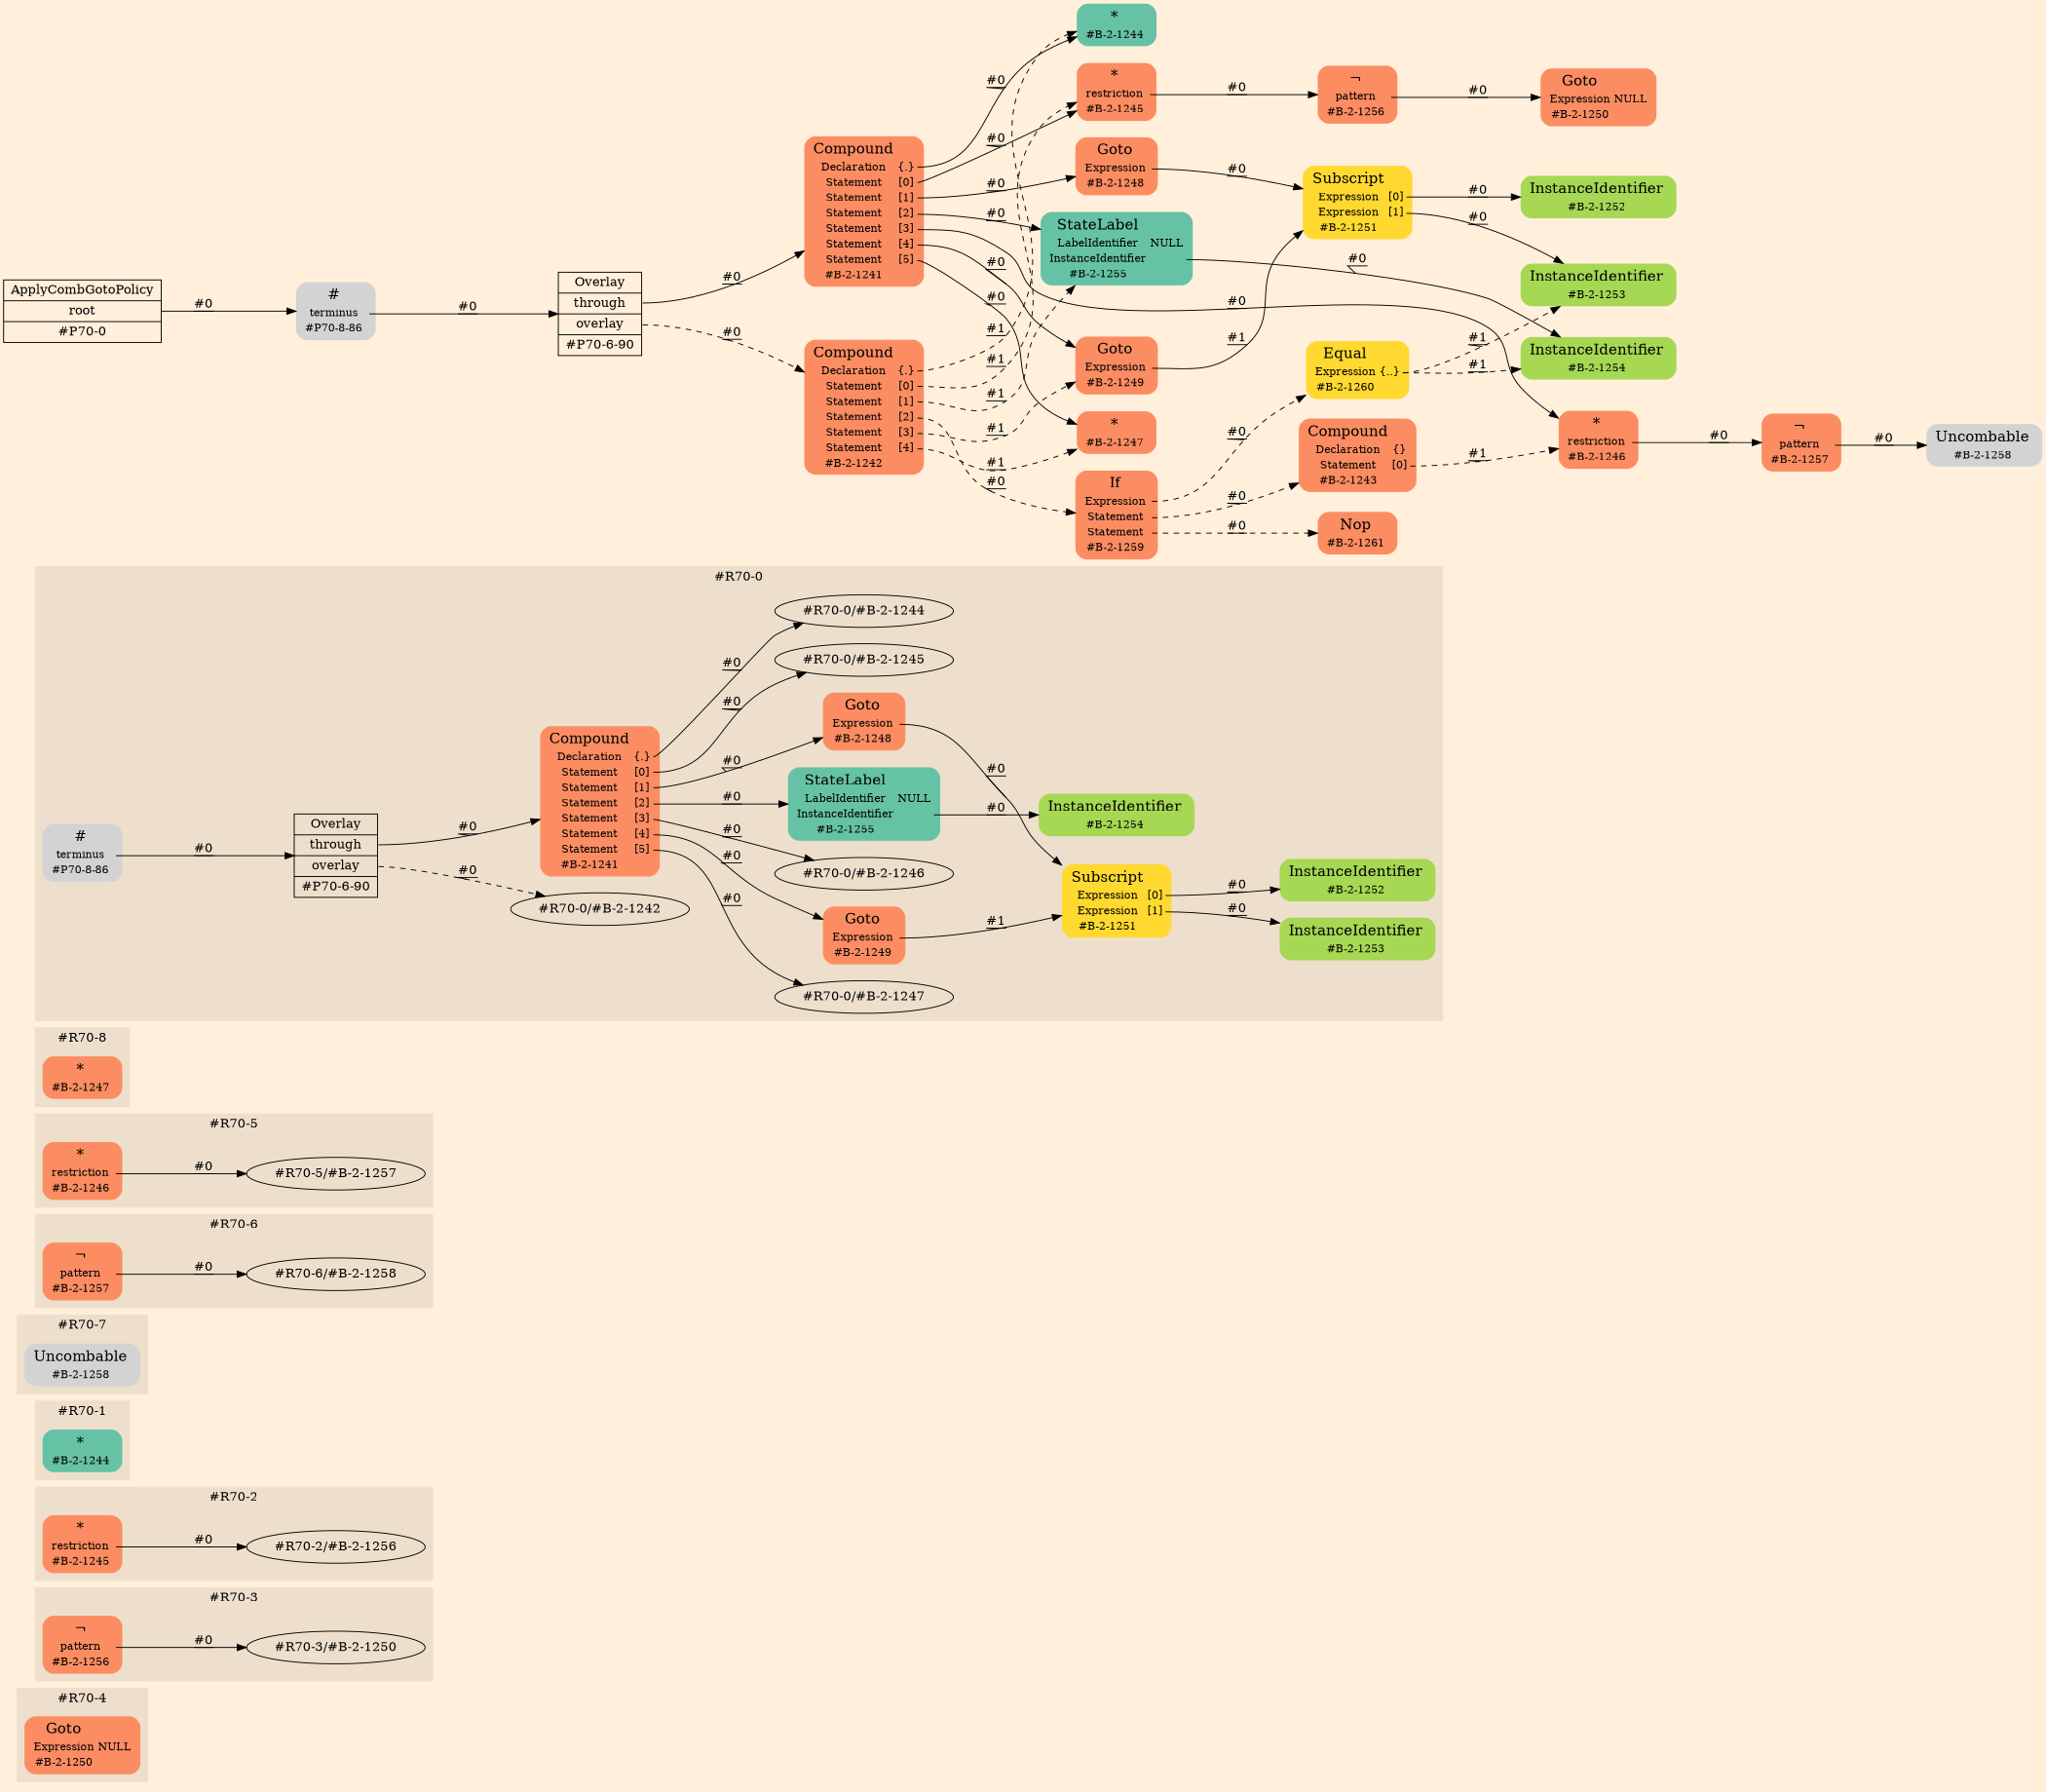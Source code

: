 digraph Inferno {
graph [
rankdir = "LR"
ranksep = 1.0
size = "14,20"
bgcolor = antiquewhite1
color = black
fontcolor = black
];
node [
];
subgraph "cluster#R70-4" {
label = "#R70-4"
style = "filled"
color = antiquewhite2
"#R70-4/#B-2-1250" [
shape = "plaintext"
fillcolor = "/set28/2"
label = <<TABLE BORDER="0" CELLBORDER="0" CELLSPACING="0">
 <TR>
  <TD><FONT POINT-SIZE="16.0">Goto</FONT></TD>
  <TD></TD>
 </TR>
 <TR>
  <TD>Expression</TD>
  <TD PORT="port0">NULL</TD>
 </TR>
 <TR>
  <TD>#B-2-1250</TD>
  <TD PORT="port1"></TD>
 </TR>
</TABLE>>
style = "rounded,filled"
fontsize = "12"
];
}
subgraph "cluster#R70-3" {
label = "#R70-3"
style = "filled"
color = antiquewhite2
"#R70-3/#B-2-1256" [
shape = "plaintext"
fillcolor = "/set28/2"
label = <<TABLE BORDER="0" CELLBORDER="0" CELLSPACING="0">
 <TR>
  <TD><FONT POINT-SIZE="16.0">¬</FONT></TD>
  <TD></TD>
 </TR>
 <TR>
  <TD>pattern</TD>
  <TD PORT="port0"></TD>
 </TR>
 <TR>
  <TD>#B-2-1256</TD>
  <TD PORT="port1"></TD>
 </TR>
</TABLE>>
style = "rounded,filled"
fontsize = "12"
];
"#R70-3/#B-2-1256":port0 -> "#R70-3/#B-2-1250" [style="solid"
label = "#0"
decorate = true
color = black
fontcolor = black
];
}
subgraph "cluster#R70-2" {
label = "#R70-2"
style = "filled"
color = antiquewhite2
"#R70-2/#B-2-1245" [
shape = "plaintext"
fillcolor = "/set28/2"
label = <<TABLE BORDER="0" CELLBORDER="0" CELLSPACING="0">
 <TR>
  <TD><FONT POINT-SIZE="16.0">*</FONT></TD>
  <TD></TD>
 </TR>
 <TR>
  <TD>restriction</TD>
  <TD PORT="port0"></TD>
 </TR>
 <TR>
  <TD>#B-2-1245</TD>
  <TD PORT="port1"></TD>
 </TR>
</TABLE>>
style = "rounded,filled"
fontsize = "12"
];
"#R70-2/#B-2-1245":port0 -> "#R70-2/#B-2-1256" [style="solid"
label = "#0"
decorate = true
color = black
fontcolor = black
];
}
subgraph "cluster#R70-1" {
label = "#R70-1"
style = "filled"
color = antiquewhite2
"#R70-1/#B-2-1244" [
shape = "plaintext"
fillcolor = "/set28/1"
label = <<TABLE BORDER="0" CELLBORDER="0" CELLSPACING="0">
 <TR>
  <TD><FONT POINT-SIZE="16.0">*</FONT></TD>
  <TD></TD>
 </TR>
 <TR>
  <TD>#B-2-1244</TD>
  <TD PORT="port0"></TD>
 </TR>
</TABLE>>
style = "rounded,filled"
fontsize = "12"
];
}
subgraph "cluster#R70-7" {
label = "#R70-7"
style = "filled"
color = antiquewhite2
"#R70-7/#B-2-1258" [
shape = "plaintext"
label = <<TABLE BORDER="0" CELLBORDER="0" CELLSPACING="0">
 <TR>
  <TD><FONT POINT-SIZE="16.0">Uncombable</FONT></TD>
  <TD></TD>
 </TR>
 <TR>
  <TD>#B-2-1258</TD>
  <TD PORT="port0"></TD>
 </TR>
</TABLE>>
style = "rounded,filled"
fontsize = "12"
];
}
subgraph "cluster#R70-6" {
label = "#R70-6"
style = "filled"
color = antiquewhite2
"#R70-6/#B-2-1257" [
shape = "plaintext"
fillcolor = "/set28/2"
label = <<TABLE BORDER="0" CELLBORDER="0" CELLSPACING="0">
 <TR>
  <TD><FONT POINT-SIZE="16.0">¬</FONT></TD>
  <TD></TD>
 </TR>
 <TR>
  <TD>pattern</TD>
  <TD PORT="port0"></TD>
 </TR>
 <TR>
  <TD>#B-2-1257</TD>
  <TD PORT="port1"></TD>
 </TR>
</TABLE>>
style = "rounded,filled"
fontsize = "12"
];
"#R70-6/#B-2-1257":port0 -> "#R70-6/#B-2-1258" [style="solid"
label = "#0"
decorate = true
color = black
fontcolor = black
];
}
subgraph "cluster#R70-5" {
label = "#R70-5"
style = "filled"
color = antiquewhite2
"#R70-5/#B-2-1246" [
shape = "plaintext"
fillcolor = "/set28/2"
label = <<TABLE BORDER="0" CELLBORDER="0" CELLSPACING="0">
 <TR>
  <TD><FONT POINT-SIZE="16.0">*</FONT></TD>
  <TD></TD>
 </TR>
 <TR>
  <TD>restriction</TD>
  <TD PORT="port0"></TD>
 </TR>
 <TR>
  <TD>#B-2-1246</TD>
  <TD PORT="port1"></TD>
 </TR>
</TABLE>>
style = "rounded,filled"
fontsize = "12"
];
"#R70-5/#B-2-1246":port0 -> "#R70-5/#B-2-1257" [style="solid"
label = "#0"
decorate = true
color = black
fontcolor = black
];
}
subgraph "cluster#R70-8" {
label = "#R70-8"
style = "filled"
color = antiquewhite2
"#R70-8/#B-2-1247" [
shape = "plaintext"
fillcolor = "/set28/2"
label = <<TABLE BORDER="0" CELLBORDER="0" CELLSPACING="0">
 <TR>
  <TD><FONT POINT-SIZE="16.0">*</FONT></TD>
  <TD></TD>
 </TR>
 <TR>
  <TD>#B-2-1247</TD>
  <TD PORT="port0"></TD>
 </TR>
</TABLE>>
style = "rounded,filled"
fontsize = "12"
];
}
subgraph "cluster#R70-0" {
label = "#R70-0"
style = "filled"
color = antiquewhite2
"#R70-0/#B-2-1249" [
shape = "plaintext"
fillcolor = "/set28/2"
label = <<TABLE BORDER="0" CELLBORDER="0" CELLSPACING="0">
 <TR>
  <TD><FONT POINT-SIZE="16.0">Goto</FONT></TD>
  <TD></TD>
 </TR>
 <TR>
  <TD>Expression</TD>
  <TD PORT="port0"></TD>
 </TR>
 <TR>
  <TD>#B-2-1249</TD>
  <TD PORT="port1"></TD>
 </TR>
</TABLE>>
style = "rounded,filled"
fontsize = "12"
];
"#R70-0/#B-2-1255" [
shape = "plaintext"
fillcolor = "/set28/1"
label = <<TABLE BORDER="0" CELLBORDER="0" CELLSPACING="0">
 <TR>
  <TD><FONT POINT-SIZE="16.0">StateLabel</FONT></TD>
  <TD></TD>
 </TR>
 <TR>
  <TD>LabelIdentifier</TD>
  <TD PORT="port0">NULL</TD>
 </TR>
 <TR>
  <TD>InstanceIdentifier</TD>
  <TD PORT="port1"></TD>
 </TR>
 <TR>
  <TD>#B-2-1255</TD>
  <TD PORT="port2"></TD>
 </TR>
</TABLE>>
style = "rounded,filled"
fontsize = "12"
];
"#R70-0/#B-2-1253" [
shape = "plaintext"
fillcolor = "/set28/5"
label = <<TABLE BORDER="0" CELLBORDER="0" CELLSPACING="0">
 <TR>
  <TD><FONT POINT-SIZE="16.0">InstanceIdentifier</FONT></TD>
  <TD></TD>
 </TR>
 <TR>
  <TD>#B-2-1253</TD>
  <TD PORT="port0"></TD>
 </TR>
</TABLE>>
style = "rounded,filled"
fontsize = "12"
];
"#R70-0/#P70-8-86" [
shape = "plaintext"
label = <<TABLE BORDER="0" CELLBORDER="0" CELLSPACING="0">
 <TR>
  <TD><FONT POINT-SIZE="16.0">#</FONT></TD>
  <TD></TD>
 </TR>
 <TR>
  <TD>terminus</TD>
  <TD PORT="port0"></TD>
 </TR>
 <TR>
  <TD>#P70-8-86</TD>
  <TD PORT="port1"></TD>
 </TR>
</TABLE>>
style = "rounded,filled"
fontsize = "12"
];
"#R70-0/#B-2-1254" [
shape = "plaintext"
fillcolor = "/set28/5"
label = <<TABLE BORDER="0" CELLBORDER="0" CELLSPACING="0">
 <TR>
  <TD><FONT POINT-SIZE="16.0">InstanceIdentifier</FONT></TD>
  <TD></TD>
 </TR>
 <TR>
  <TD>#B-2-1254</TD>
  <TD PORT="port0"></TD>
 </TR>
</TABLE>>
style = "rounded,filled"
fontsize = "12"
];
"#R70-0/#B-2-1241" [
shape = "plaintext"
fillcolor = "/set28/2"
label = <<TABLE BORDER="0" CELLBORDER="0" CELLSPACING="0">
 <TR>
  <TD><FONT POINT-SIZE="16.0">Compound</FONT></TD>
  <TD></TD>
 </TR>
 <TR>
  <TD>Declaration</TD>
  <TD PORT="port0">{.}</TD>
 </TR>
 <TR>
  <TD>Statement</TD>
  <TD PORT="port1">[0]</TD>
 </TR>
 <TR>
  <TD>Statement</TD>
  <TD PORT="port2">[1]</TD>
 </TR>
 <TR>
  <TD>Statement</TD>
  <TD PORT="port3">[2]</TD>
 </TR>
 <TR>
  <TD>Statement</TD>
  <TD PORT="port4">[3]</TD>
 </TR>
 <TR>
  <TD>Statement</TD>
  <TD PORT="port5">[4]</TD>
 </TR>
 <TR>
  <TD>Statement</TD>
  <TD PORT="port6">[5]</TD>
 </TR>
 <TR>
  <TD>#B-2-1241</TD>
  <TD PORT="port7"></TD>
 </TR>
</TABLE>>
style = "rounded,filled"
fontsize = "12"
];
"#R70-0/#B-2-1248" [
shape = "plaintext"
fillcolor = "/set28/2"
label = <<TABLE BORDER="0" CELLBORDER="0" CELLSPACING="0">
 <TR>
  <TD><FONT POINT-SIZE="16.0">Goto</FONT></TD>
  <TD></TD>
 </TR>
 <TR>
  <TD>Expression</TD>
  <TD PORT="port0"></TD>
 </TR>
 <TR>
  <TD>#B-2-1248</TD>
  <TD PORT="port1"></TD>
 </TR>
</TABLE>>
style = "rounded,filled"
fontsize = "12"
];
"#R70-0/#B-2-1252" [
shape = "plaintext"
fillcolor = "/set28/5"
label = <<TABLE BORDER="0" CELLBORDER="0" CELLSPACING="0">
 <TR>
  <TD><FONT POINT-SIZE="16.0">InstanceIdentifier</FONT></TD>
  <TD></TD>
 </TR>
 <TR>
  <TD>#B-2-1252</TD>
  <TD PORT="port0"></TD>
 </TR>
</TABLE>>
style = "rounded,filled"
fontsize = "12"
];
"#R70-0/#P70-6-90" [
shape = "record"
fillcolor = antiquewhite2
label = "<fixed> Overlay | <port0> through | <port1> overlay | <port2> #P70-6-90"
style = "filled"
fontsize = "14"
color = black
fontcolor = black
];
"#R70-0/#B-2-1251" [
shape = "plaintext"
fillcolor = "/set28/6"
label = <<TABLE BORDER="0" CELLBORDER="0" CELLSPACING="0">
 <TR>
  <TD><FONT POINT-SIZE="16.0">Subscript</FONT></TD>
  <TD></TD>
 </TR>
 <TR>
  <TD>Expression</TD>
  <TD PORT="port0">[0]</TD>
 </TR>
 <TR>
  <TD>Expression</TD>
  <TD PORT="port1">[1]</TD>
 </TR>
 <TR>
  <TD>#B-2-1251</TD>
  <TD PORT="port2"></TD>
 </TR>
</TABLE>>
style = "rounded,filled"
fontsize = "12"
];
"#R70-0/#B-2-1249":port0 -> "#R70-0/#B-2-1251" [style="solid"
label = "#1"
decorate = true
color = black
fontcolor = black
];
"#R70-0/#B-2-1255":port1 -> "#R70-0/#B-2-1254" [style="solid"
label = "#0"
decorate = true
color = black
fontcolor = black
];
"#R70-0/#P70-8-86":port0 -> "#R70-0/#P70-6-90" [style="solid"
label = "#0"
decorate = true
color = black
fontcolor = black
];
"#R70-0/#B-2-1241":port0 -> "#R70-0/#B-2-1244" [style="solid"
label = "#0"
decorate = true
color = black
fontcolor = black
];
"#R70-0/#B-2-1241":port1 -> "#R70-0/#B-2-1245" [style="solid"
label = "#0"
decorate = true
color = black
fontcolor = black
];
"#R70-0/#B-2-1241":port2 -> "#R70-0/#B-2-1248" [style="solid"
label = "#0"
decorate = true
color = black
fontcolor = black
];
"#R70-0/#B-2-1241":port3 -> "#R70-0/#B-2-1255" [style="solid"
label = "#0"
decorate = true
color = black
fontcolor = black
];
"#R70-0/#B-2-1241":port4 -> "#R70-0/#B-2-1246" [style="solid"
label = "#0"
decorate = true
color = black
fontcolor = black
];
"#R70-0/#B-2-1241":port5 -> "#R70-0/#B-2-1249" [style="solid"
label = "#0"
decorate = true
color = black
fontcolor = black
];
"#R70-0/#B-2-1241":port6 -> "#R70-0/#B-2-1247" [style="solid"
label = "#0"
decorate = true
color = black
fontcolor = black
];
"#R70-0/#B-2-1248":port0 -> "#R70-0/#B-2-1251" [style="solid"
label = "#0"
decorate = true
color = black
fontcolor = black
];
"#R70-0/#P70-6-90":port0 -> "#R70-0/#B-2-1241" [style="solid"
label = "#0"
decorate = true
color = black
fontcolor = black
];
"#R70-0/#P70-6-90":port1 -> "#R70-0/#B-2-1242" [style="dashed"
label = "#0"
decorate = true
color = black
fontcolor = black
];
"#R70-0/#B-2-1251":port0 -> "#R70-0/#B-2-1252" [style="solid"
label = "#0"
decorate = true
color = black
fontcolor = black
];
"#R70-0/#B-2-1251":port1 -> "#R70-0/#B-2-1253" [style="solid"
label = "#0"
decorate = true
color = black
fontcolor = black
];
}
"CR#P70-0" [
shape = "record"
fillcolor = antiquewhite1
label = "<fixed> ApplyCombGotoPolicy | <port0> root | <port1> #P70-0"
style = "filled"
fontsize = "14"
color = black
fontcolor = black
];
"#P70-8-86" [
shape = "plaintext"
label = <<TABLE BORDER="0" CELLBORDER="0" CELLSPACING="0">
 <TR>
  <TD><FONT POINT-SIZE="16.0">#</FONT></TD>
  <TD></TD>
 </TR>
 <TR>
  <TD>terminus</TD>
  <TD PORT="port0"></TD>
 </TR>
 <TR>
  <TD>#P70-8-86</TD>
  <TD PORT="port1"></TD>
 </TR>
</TABLE>>
style = "rounded,filled"
fontsize = "12"
];
"#P70-6-90" [
shape = "record"
fillcolor = antiquewhite1
label = "<fixed> Overlay | <port0> through | <port1> overlay | <port2> #P70-6-90"
style = "filled"
fontsize = "14"
color = black
fontcolor = black
];
"#B-2-1241" [
shape = "plaintext"
fillcolor = "/set28/2"
label = <<TABLE BORDER="0" CELLBORDER="0" CELLSPACING="0">
 <TR>
  <TD><FONT POINT-SIZE="16.0">Compound</FONT></TD>
  <TD></TD>
 </TR>
 <TR>
  <TD>Declaration</TD>
  <TD PORT="port0">{.}</TD>
 </TR>
 <TR>
  <TD>Statement</TD>
  <TD PORT="port1">[0]</TD>
 </TR>
 <TR>
  <TD>Statement</TD>
  <TD PORT="port2">[1]</TD>
 </TR>
 <TR>
  <TD>Statement</TD>
  <TD PORT="port3">[2]</TD>
 </TR>
 <TR>
  <TD>Statement</TD>
  <TD PORT="port4">[3]</TD>
 </TR>
 <TR>
  <TD>Statement</TD>
  <TD PORT="port5">[4]</TD>
 </TR>
 <TR>
  <TD>Statement</TD>
  <TD PORT="port6">[5]</TD>
 </TR>
 <TR>
  <TD>#B-2-1241</TD>
  <TD PORT="port7"></TD>
 </TR>
</TABLE>>
style = "rounded,filled"
fontsize = "12"
];
"#B-2-1244" [
shape = "plaintext"
fillcolor = "/set28/1"
label = <<TABLE BORDER="0" CELLBORDER="0" CELLSPACING="0">
 <TR>
  <TD><FONT POINT-SIZE="16.0">*</FONT></TD>
  <TD></TD>
 </TR>
 <TR>
  <TD>#B-2-1244</TD>
  <TD PORT="port0"></TD>
 </TR>
</TABLE>>
style = "rounded,filled"
fontsize = "12"
];
"#B-2-1245" [
shape = "plaintext"
fillcolor = "/set28/2"
label = <<TABLE BORDER="0" CELLBORDER="0" CELLSPACING="0">
 <TR>
  <TD><FONT POINT-SIZE="16.0">*</FONT></TD>
  <TD></TD>
 </TR>
 <TR>
  <TD>restriction</TD>
  <TD PORT="port0"></TD>
 </TR>
 <TR>
  <TD>#B-2-1245</TD>
  <TD PORT="port1"></TD>
 </TR>
</TABLE>>
style = "rounded,filled"
fontsize = "12"
];
"#B-2-1256" [
shape = "plaintext"
fillcolor = "/set28/2"
label = <<TABLE BORDER="0" CELLBORDER="0" CELLSPACING="0">
 <TR>
  <TD><FONT POINT-SIZE="16.0">¬</FONT></TD>
  <TD></TD>
 </TR>
 <TR>
  <TD>pattern</TD>
  <TD PORT="port0"></TD>
 </TR>
 <TR>
  <TD>#B-2-1256</TD>
  <TD PORT="port1"></TD>
 </TR>
</TABLE>>
style = "rounded,filled"
fontsize = "12"
];
"#B-2-1250" [
shape = "plaintext"
fillcolor = "/set28/2"
label = <<TABLE BORDER="0" CELLBORDER="0" CELLSPACING="0">
 <TR>
  <TD><FONT POINT-SIZE="16.0">Goto</FONT></TD>
  <TD></TD>
 </TR>
 <TR>
  <TD>Expression</TD>
  <TD PORT="port0">NULL</TD>
 </TR>
 <TR>
  <TD>#B-2-1250</TD>
  <TD PORT="port1"></TD>
 </TR>
</TABLE>>
style = "rounded,filled"
fontsize = "12"
];
"#B-2-1248" [
shape = "plaintext"
fillcolor = "/set28/2"
label = <<TABLE BORDER="0" CELLBORDER="0" CELLSPACING="0">
 <TR>
  <TD><FONT POINT-SIZE="16.0">Goto</FONT></TD>
  <TD></TD>
 </TR>
 <TR>
  <TD>Expression</TD>
  <TD PORT="port0"></TD>
 </TR>
 <TR>
  <TD>#B-2-1248</TD>
  <TD PORT="port1"></TD>
 </TR>
</TABLE>>
style = "rounded,filled"
fontsize = "12"
];
"#B-2-1251" [
shape = "plaintext"
fillcolor = "/set28/6"
label = <<TABLE BORDER="0" CELLBORDER="0" CELLSPACING="0">
 <TR>
  <TD><FONT POINT-SIZE="16.0">Subscript</FONT></TD>
  <TD></TD>
 </TR>
 <TR>
  <TD>Expression</TD>
  <TD PORT="port0">[0]</TD>
 </TR>
 <TR>
  <TD>Expression</TD>
  <TD PORT="port1">[1]</TD>
 </TR>
 <TR>
  <TD>#B-2-1251</TD>
  <TD PORT="port2"></TD>
 </TR>
</TABLE>>
style = "rounded,filled"
fontsize = "12"
];
"#B-2-1252" [
shape = "plaintext"
fillcolor = "/set28/5"
label = <<TABLE BORDER="0" CELLBORDER="0" CELLSPACING="0">
 <TR>
  <TD><FONT POINT-SIZE="16.0">InstanceIdentifier</FONT></TD>
  <TD></TD>
 </TR>
 <TR>
  <TD>#B-2-1252</TD>
  <TD PORT="port0"></TD>
 </TR>
</TABLE>>
style = "rounded,filled"
fontsize = "12"
];
"#B-2-1253" [
shape = "plaintext"
fillcolor = "/set28/5"
label = <<TABLE BORDER="0" CELLBORDER="0" CELLSPACING="0">
 <TR>
  <TD><FONT POINT-SIZE="16.0">InstanceIdentifier</FONT></TD>
  <TD></TD>
 </TR>
 <TR>
  <TD>#B-2-1253</TD>
  <TD PORT="port0"></TD>
 </TR>
</TABLE>>
style = "rounded,filled"
fontsize = "12"
];
"#B-2-1255" [
shape = "plaintext"
fillcolor = "/set28/1"
label = <<TABLE BORDER="0" CELLBORDER="0" CELLSPACING="0">
 <TR>
  <TD><FONT POINT-SIZE="16.0">StateLabel</FONT></TD>
  <TD></TD>
 </TR>
 <TR>
  <TD>LabelIdentifier</TD>
  <TD PORT="port0">NULL</TD>
 </TR>
 <TR>
  <TD>InstanceIdentifier</TD>
  <TD PORT="port1"></TD>
 </TR>
 <TR>
  <TD>#B-2-1255</TD>
  <TD PORT="port2"></TD>
 </TR>
</TABLE>>
style = "rounded,filled"
fontsize = "12"
];
"#B-2-1254" [
shape = "plaintext"
fillcolor = "/set28/5"
label = <<TABLE BORDER="0" CELLBORDER="0" CELLSPACING="0">
 <TR>
  <TD><FONT POINT-SIZE="16.0">InstanceIdentifier</FONT></TD>
  <TD></TD>
 </TR>
 <TR>
  <TD>#B-2-1254</TD>
  <TD PORT="port0"></TD>
 </TR>
</TABLE>>
style = "rounded,filled"
fontsize = "12"
];
"#B-2-1246" [
shape = "plaintext"
fillcolor = "/set28/2"
label = <<TABLE BORDER="0" CELLBORDER="0" CELLSPACING="0">
 <TR>
  <TD><FONT POINT-SIZE="16.0">*</FONT></TD>
  <TD></TD>
 </TR>
 <TR>
  <TD>restriction</TD>
  <TD PORT="port0"></TD>
 </TR>
 <TR>
  <TD>#B-2-1246</TD>
  <TD PORT="port1"></TD>
 </TR>
</TABLE>>
style = "rounded,filled"
fontsize = "12"
];
"#B-2-1257" [
shape = "plaintext"
fillcolor = "/set28/2"
label = <<TABLE BORDER="0" CELLBORDER="0" CELLSPACING="0">
 <TR>
  <TD><FONT POINT-SIZE="16.0">¬</FONT></TD>
  <TD></TD>
 </TR>
 <TR>
  <TD>pattern</TD>
  <TD PORT="port0"></TD>
 </TR>
 <TR>
  <TD>#B-2-1257</TD>
  <TD PORT="port1"></TD>
 </TR>
</TABLE>>
style = "rounded,filled"
fontsize = "12"
];
"#B-2-1258" [
shape = "plaintext"
label = <<TABLE BORDER="0" CELLBORDER="0" CELLSPACING="0">
 <TR>
  <TD><FONT POINT-SIZE="16.0">Uncombable</FONT></TD>
  <TD></TD>
 </TR>
 <TR>
  <TD>#B-2-1258</TD>
  <TD PORT="port0"></TD>
 </TR>
</TABLE>>
style = "rounded,filled"
fontsize = "12"
];
"#B-2-1249" [
shape = "plaintext"
fillcolor = "/set28/2"
label = <<TABLE BORDER="0" CELLBORDER="0" CELLSPACING="0">
 <TR>
  <TD><FONT POINT-SIZE="16.0">Goto</FONT></TD>
  <TD></TD>
 </TR>
 <TR>
  <TD>Expression</TD>
  <TD PORT="port0"></TD>
 </TR>
 <TR>
  <TD>#B-2-1249</TD>
  <TD PORT="port1"></TD>
 </TR>
</TABLE>>
style = "rounded,filled"
fontsize = "12"
];
"#B-2-1247" [
shape = "plaintext"
fillcolor = "/set28/2"
label = <<TABLE BORDER="0" CELLBORDER="0" CELLSPACING="0">
 <TR>
  <TD><FONT POINT-SIZE="16.0">*</FONT></TD>
  <TD></TD>
 </TR>
 <TR>
  <TD>#B-2-1247</TD>
  <TD PORT="port0"></TD>
 </TR>
</TABLE>>
style = "rounded,filled"
fontsize = "12"
];
"#B-2-1242" [
shape = "plaintext"
fillcolor = "/set28/2"
label = <<TABLE BORDER="0" CELLBORDER="0" CELLSPACING="0">
 <TR>
  <TD><FONT POINT-SIZE="16.0">Compound</FONT></TD>
  <TD></TD>
 </TR>
 <TR>
  <TD>Declaration</TD>
  <TD PORT="port0">{.}</TD>
 </TR>
 <TR>
  <TD>Statement</TD>
  <TD PORT="port1">[0]</TD>
 </TR>
 <TR>
  <TD>Statement</TD>
  <TD PORT="port2">[1]</TD>
 </TR>
 <TR>
  <TD>Statement</TD>
  <TD PORT="port3">[2]</TD>
 </TR>
 <TR>
  <TD>Statement</TD>
  <TD PORT="port4">[3]</TD>
 </TR>
 <TR>
  <TD>Statement</TD>
  <TD PORT="port5">[4]</TD>
 </TR>
 <TR>
  <TD>#B-2-1242</TD>
  <TD PORT="port6"></TD>
 </TR>
</TABLE>>
style = "rounded,filled"
fontsize = "12"
];
"#B-2-1259" [
shape = "plaintext"
fillcolor = "/set28/2"
label = <<TABLE BORDER="0" CELLBORDER="0" CELLSPACING="0">
 <TR>
  <TD><FONT POINT-SIZE="16.0">If</FONT></TD>
  <TD></TD>
 </TR>
 <TR>
  <TD>Expression</TD>
  <TD PORT="port0"></TD>
 </TR>
 <TR>
  <TD>Statement</TD>
  <TD PORT="port1"></TD>
 </TR>
 <TR>
  <TD>Statement</TD>
  <TD PORT="port2"></TD>
 </TR>
 <TR>
  <TD>#B-2-1259</TD>
  <TD PORT="port3"></TD>
 </TR>
</TABLE>>
style = "rounded,filled"
fontsize = "12"
];
"#B-2-1260" [
shape = "plaintext"
fillcolor = "/set28/6"
label = <<TABLE BORDER="0" CELLBORDER="0" CELLSPACING="0">
 <TR>
  <TD><FONT POINT-SIZE="16.0">Equal</FONT></TD>
  <TD></TD>
 </TR>
 <TR>
  <TD>Expression</TD>
  <TD PORT="port0">{..}</TD>
 </TR>
 <TR>
  <TD>#B-2-1260</TD>
  <TD PORT="port1"></TD>
 </TR>
</TABLE>>
style = "rounded,filled"
fontsize = "12"
];
"#B-2-1243" [
shape = "plaintext"
fillcolor = "/set28/2"
label = <<TABLE BORDER="0" CELLBORDER="0" CELLSPACING="0">
 <TR>
  <TD><FONT POINT-SIZE="16.0">Compound</FONT></TD>
  <TD></TD>
 </TR>
 <TR>
  <TD>Declaration</TD>
  <TD PORT="port0">{}</TD>
 </TR>
 <TR>
  <TD>Statement</TD>
  <TD PORT="port1">[0]</TD>
 </TR>
 <TR>
  <TD>#B-2-1243</TD>
  <TD PORT="port2"></TD>
 </TR>
</TABLE>>
style = "rounded,filled"
fontsize = "12"
];
"#B-2-1261" [
shape = "plaintext"
fillcolor = "/set28/2"
label = <<TABLE BORDER="0" CELLBORDER="0" CELLSPACING="0">
 <TR>
  <TD><FONT POINT-SIZE="16.0">Nop</FONT></TD>
  <TD></TD>
 </TR>
 <TR>
  <TD>#B-2-1261</TD>
  <TD PORT="port0"></TD>
 </TR>
</TABLE>>
style = "rounded,filled"
fontsize = "12"
];
"CR#P70-0":port0 -> "#P70-8-86" [style="solid"
label = "#0"
decorate = true
color = black
fontcolor = black
];
"#P70-8-86":port0 -> "#P70-6-90" [style="solid"
label = "#0"
decorate = true
color = black
fontcolor = black
];
"#P70-6-90":port0 -> "#B-2-1241" [style="solid"
label = "#0"
decorate = true
color = black
fontcolor = black
];
"#P70-6-90":port1 -> "#B-2-1242" [style="dashed"
label = "#0"
decorate = true
color = black
fontcolor = black
];
"#B-2-1241":port0 -> "#B-2-1244" [style="solid"
label = "#0"
decorate = true
color = black
fontcolor = black
];
"#B-2-1241":port1 -> "#B-2-1245" [style="solid"
label = "#0"
decorate = true
color = black
fontcolor = black
];
"#B-2-1241":port2 -> "#B-2-1248" [style="solid"
label = "#0"
decorate = true
color = black
fontcolor = black
];
"#B-2-1241":port3 -> "#B-2-1255" [style="solid"
label = "#0"
decorate = true
color = black
fontcolor = black
];
"#B-2-1241":port4 -> "#B-2-1246" [style="solid"
label = "#0"
decorate = true
color = black
fontcolor = black
];
"#B-2-1241":port5 -> "#B-2-1249" [style="solid"
label = "#0"
decorate = true
color = black
fontcolor = black
];
"#B-2-1241":port6 -> "#B-2-1247" [style="solid"
label = "#0"
decorate = true
color = black
fontcolor = black
];
"#B-2-1245":port0 -> "#B-2-1256" [style="solid"
label = "#0"
decorate = true
color = black
fontcolor = black
];
"#B-2-1256":port0 -> "#B-2-1250" [style="solid"
label = "#0"
decorate = true
color = black
fontcolor = black
];
"#B-2-1248":port0 -> "#B-2-1251" [style="solid"
label = "#0"
decorate = true
color = black
fontcolor = black
];
"#B-2-1251":port0 -> "#B-2-1252" [style="solid"
label = "#0"
decorate = true
color = black
fontcolor = black
];
"#B-2-1251":port1 -> "#B-2-1253" [style="solid"
label = "#0"
decorate = true
color = black
fontcolor = black
];
"#B-2-1255":port1 -> "#B-2-1254" [style="solid"
label = "#0"
decorate = true
color = black
fontcolor = black
];
"#B-2-1246":port0 -> "#B-2-1257" [style="solid"
label = "#0"
decorate = true
color = black
fontcolor = black
];
"#B-2-1257":port0 -> "#B-2-1258" [style="solid"
label = "#0"
decorate = true
color = black
fontcolor = black
];
"#B-2-1249":port0 -> "#B-2-1251" [style="solid"
label = "#1"
decorate = true
color = black
fontcolor = black
];
"#B-2-1242":port0 -> "#B-2-1244" [style="dashed"
label = "#1"
decorate = true
color = black
fontcolor = black
];
"#B-2-1242":port1 -> "#B-2-1245" [style="dashed"
label = "#1"
decorate = true
color = black
fontcolor = black
];
"#B-2-1242":port2 -> "#B-2-1255" [style="dashed"
label = "#1"
decorate = true
color = black
fontcolor = black
];
"#B-2-1242":port3 -> "#B-2-1259" [style="dashed"
label = "#0"
decorate = true
color = black
fontcolor = black
];
"#B-2-1242":port4 -> "#B-2-1249" [style="dashed"
label = "#1"
decorate = true
color = black
fontcolor = black
];
"#B-2-1242":port5 -> "#B-2-1247" [style="dashed"
label = "#1"
decorate = true
color = black
fontcolor = black
];
"#B-2-1259":port0 -> "#B-2-1260" [style="dashed"
label = "#0"
decorate = true
color = black
fontcolor = black
];
"#B-2-1259":port1 -> "#B-2-1243" [style="dashed"
label = "#0"
decorate = true
color = black
fontcolor = black
];
"#B-2-1259":port2 -> "#B-2-1261" [style="dashed"
label = "#0"
decorate = true
color = black
fontcolor = black
];
"#B-2-1260":port0 -> "#B-2-1253" [style="dashed"
label = "#1"
decorate = true
color = black
fontcolor = black
];
"#B-2-1260":port0 -> "#B-2-1254" [style="dashed"
label = "#1"
decorate = true
color = black
fontcolor = black
];
"#B-2-1243":port1 -> "#B-2-1246" [style="dashed"
label = "#1"
decorate = true
color = black
fontcolor = black
];
}
